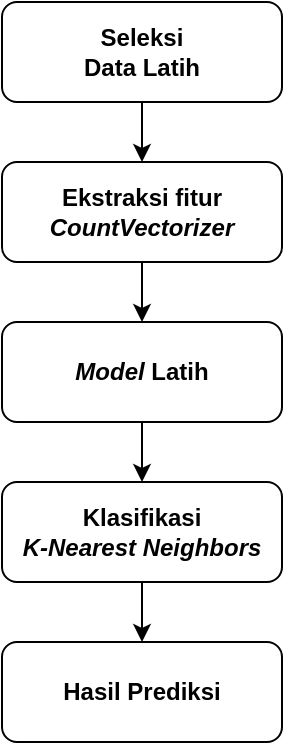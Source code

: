 <mxfile version="14.1.9" type="device"><diagram id="H_fRqtyggIVv_zjI1ywA" name="Page-1"><mxGraphModel dx="1304" dy="567" grid="1" gridSize="10" guides="1" tooltips="1" connect="1" arrows="1" fold="1" page="1" pageScale="1" pageWidth="827" pageHeight="1169" math="0" shadow="0"><root><mxCell id="0"/><mxCell id="1" parent="0"/><mxCell id="eRmydSxyEfPZ-F2hCnYU-5" style="edgeStyle=orthogonalEdgeStyle;rounded=0;orthogonalLoop=1;jettySize=auto;html=1;entryX=0.5;entryY=0;entryDx=0;entryDy=0;" parent="1" source="eRmydSxyEfPZ-F2hCnYU-1" target="eRmydSxyEfPZ-F2hCnYU-4" edge="1"><mxGeometry relative="1" as="geometry"/></mxCell><mxCell id="eRmydSxyEfPZ-F2hCnYU-1" value="&lt;b&gt;Seleksi &lt;br&gt;Data Latih&lt;br&gt;&lt;/b&gt;" style="rounded=1;whiteSpace=wrap;html=1;" parent="1" vertex="1"><mxGeometry x="130" y="40" width="140" height="50" as="geometry"/></mxCell><mxCell id="DRfyUaSBnSu012cP39CW-1" style="edgeStyle=orthogonalEdgeStyle;rounded=0;orthogonalLoop=1;jettySize=auto;html=1;entryX=0.5;entryY=0;entryDx=0;entryDy=0;" edge="1" parent="1" source="eRmydSxyEfPZ-F2hCnYU-4" target="eRmydSxyEfPZ-F2hCnYU-8"><mxGeometry relative="1" as="geometry"/></mxCell><mxCell id="eRmydSxyEfPZ-F2hCnYU-4" value="&lt;span style=&quot;line-height: 107%&quot;&gt;&lt;b&gt;Ekstraksi fitur&lt;br&gt;&lt;i&gt;CountVectorizer&lt;/i&gt;&lt;/b&gt;&lt;/span&gt;&lt;b&gt;&lt;br&gt;&lt;/b&gt;" style="rounded=1;whiteSpace=wrap;html=1;" parent="1" vertex="1"><mxGeometry x="130" y="120" width="140" height="50" as="geometry"/></mxCell><mxCell id="DRfyUaSBnSu012cP39CW-4" style="edgeStyle=orthogonalEdgeStyle;rounded=0;orthogonalLoop=1;jettySize=auto;html=1;entryX=0.5;entryY=0;entryDx=0;entryDy=0;" edge="1" parent="1" source="eRmydSxyEfPZ-F2hCnYU-6" target="DRfyUaSBnSu012cP39CW-3"><mxGeometry relative="1" as="geometry"/></mxCell><mxCell id="eRmydSxyEfPZ-F2hCnYU-6" value="&lt;b&gt;Klasifikasi&lt;br&gt;&lt;i&gt;K-Nearest Neighbors&lt;/i&gt;&lt;/b&gt;" style="rounded=1;whiteSpace=wrap;html=1;" parent="1" vertex="1"><mxGeometry x="130" y="280" width="140" height="50" as="geometry"/></mxCell><mxCell id="DRfyUaSBnSu012cP39CW-2" style="edgeStyle=orthogonalEdgeStyle;rounded=0;orthogonalLoop=1;jettySize=auto;html=1;entryX=0.5;entryY=0;entryDx=0;entryDy=0;" edge="1" parent="1" source="eRmydSxyEfPZ-F2hCnYU-8" target="eRmydSxyEfPZ-F2hCnYU-6"><mxGeometry relative="1" as="geometry"/></mxCell><mxCell id="eRmydSxyEfPZ-F2hCnYU-8" value="&lt;b&gt;&lt;i&gt;Model &lt;/i&gt;Latih&lt;br&gt;&lt;/b&gt;" style="rounded=1;whiteSpace=wrap;html=1;" parent="1" vertex="1"><mxGeometry x="130" y="200" width="140" height="50" as="geometry"/></mxCell><mxCell id="DRfyUaSBnSu012cP39CW-3" value="&lt;b&gt;Hasil Prediksi&lt;br&gt;&lt;/b&gt;" style="rounded=1;whiteSpace=wrap;html=1;" vertex="1" parent="1"><mxGeometry x="130" y="360" width="140" height="50" as="geometry"/></mxCell></root></mxGraphModel></diagram></mxfile>